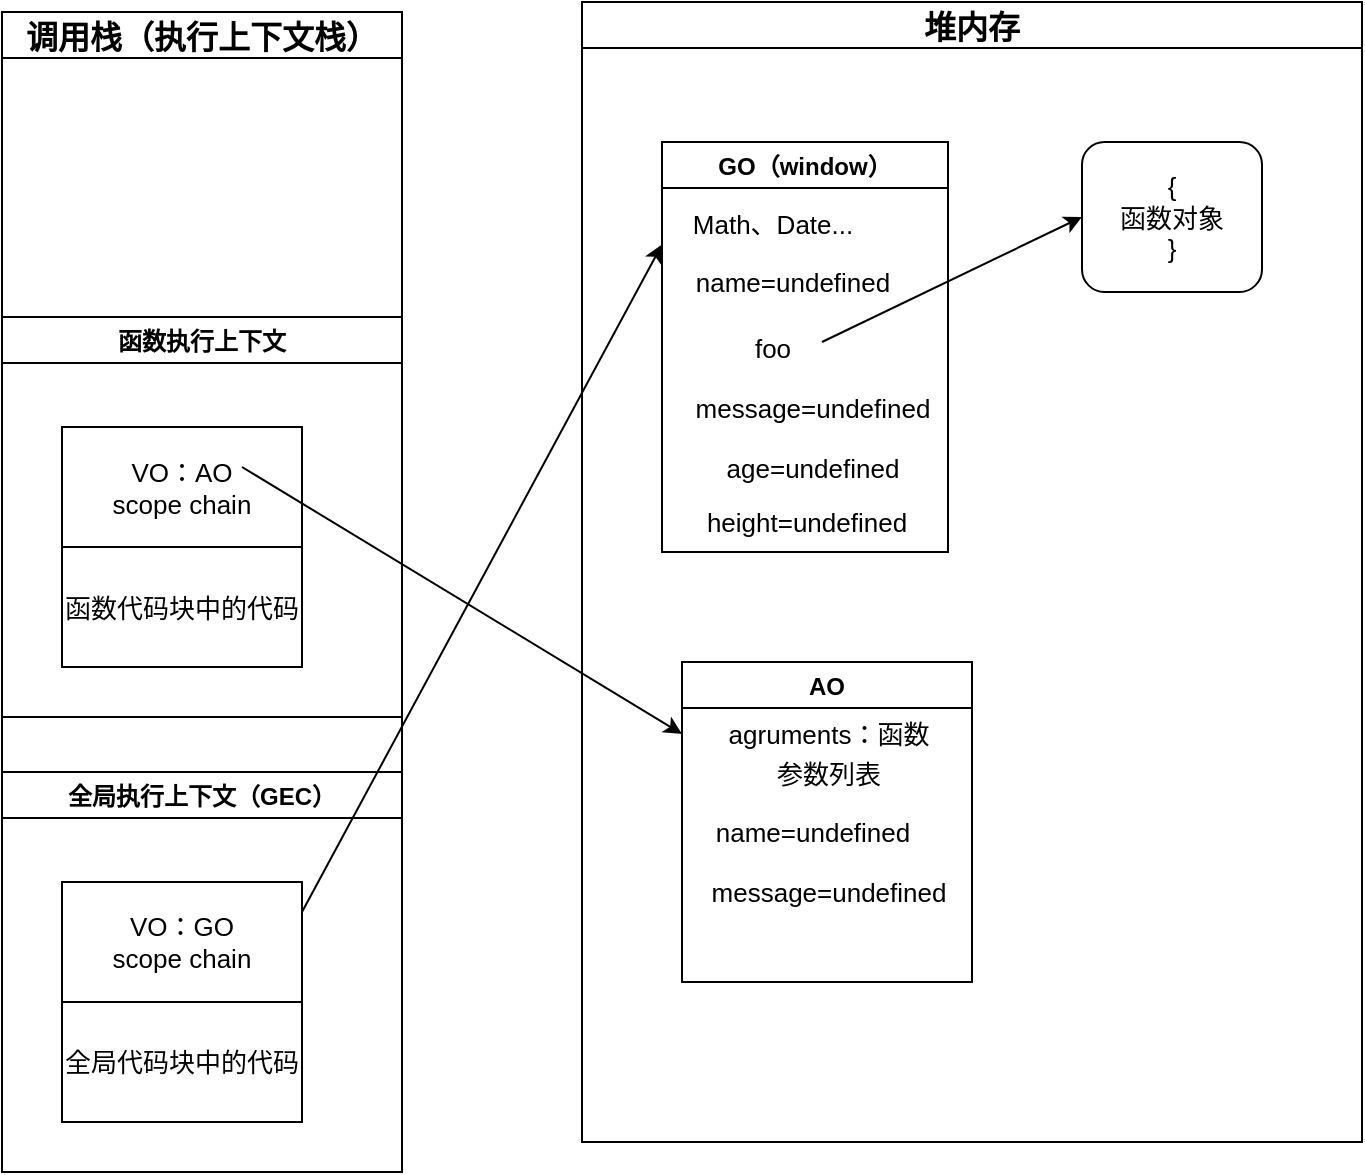 <mxfile>
    <diagram id="mMz_JXIodJzeSs3Pm5KM" name="第 1 页">
        <mxGraphModel dx="1839" dy="669" grid="1" gridSize="10" guides="1" tooltips="1" connect="1" arrows="1" fold="1" page="1" pageScale="1" pageWidth="827" pageHeight="1169" math="0" shadow="0">
            <root>
                <mxCell id="0"/>
                <mxCell id="1" parent="0"/>
                <mxCell id="30" value="调用栈（执行上下文栈）" style="swimlane;fontSize=16;" parent="1" vertex="1">
                    <mxGeometry x="-780" y="95" width="200" height="580" as="geometry"/>
                </mxCell>
                <mxCell id="35" value="全局执行上下文（GEC）" style="swimlane;" parent="30" vertex="1">
                    <mxGeometry y="380" width="200" height="200" as="geometry"/>
                </mxCell>
                <mxCell id="36" value="全局代码块中的代码" style="whiteSpace=wrap;html=1;fontSize=13;" parent="35" vertex="1">
                    <mxGeometry x="30" y="115" width="120" height="60" as="geometry"/>
                </mxCell>
                <mxCell id="37" value="VO：GO&lt;br&gt;scope chain" style="whiteSpace=wrap;html=1;fontSize=13;" parent="35" vertex="1">
                    <mxGeometry x="30" y="55" width="120" height="60" as="geometry"/>
                </mxCell>
                <mxCell id="72" value="函数执行上下文" style="swimlane;" vertex="1" parent="30">
                    <mxGeometry y="152.5" width="200" height="200" as="geometry"/>
                </mxCell>
                <mxCell id="73" value="函数代码块中的代码" style="whiteSpace=wrap;html=1;fontSize=13;" vertex="1" parent="72">
                    <mxGeometry x="30" y="115" width="120" height="60" as="geometry"/>
                </mxCell>
                <mxCell id="74" value="VO：AO&lt;br&gt;scope chain" style="whiteSpace=wrap;html=1;fontSize=13;" vertex="1" parent="72">
                    <mxGeometry x="30" y="55" width="120" height="60" as="geometry"/>
                </mxCell>
                <mxCell id="89" value="" style="endArrow=classic;html=1;" edge="1" parent="72" target="64">
                    <mxGeometry width="50" height="50" relative="1" as="geometry">
                        <mxPoint x="120" y="75" as="sourcePoint"/>
                        <mxPoint x="250" y="12.5" as="targetPoint"/>
                    </mxGeometry>
                </mxCell>
                <mxCell id="31" value="堆内存" style="swimlane;fontSize=16;" parent="1" vertex="1">
                    <mxGeometry x="-490" y="90" width="390" height="570" as="geometry"/>
                </mxCell>
                <mxCell id="33" value="GO（window）" style="swimlane;" parent="31" vertex="1">
                    <mxGeometry x="40" y="70" width="143" height="205" as="geometry">
                        <mxRectangle x="47" y="45" width="130" height="30" as="alternateBounds"/>
                    </mxGeometry>
                </mxCell>
                <mxCell id="34" value="&lt;font style=&quot;font-size: 13px;&quot;&gt;Math、Date...&lt;/font&gt;" style="text;html=1;align=center;verticalAlign=middle;resizable=0;points=[];autosize=1;strokeColor=none;fillColor=none;fontSize=16;" parent="33" vertex="1">
                    <mxGeometry x="5" y="25" width="100" height="30" as="geometry"/>
                </mxCell>
                <mxCell id="41" value="name=undefined" style="text;html=1;align=center;verticalAlign=middle;resizable=0;points=[];autosize=1;strokeColor=none;fillColor=none;fontSize=13;" parent="33" vertex="1">
                    <mxGeometry x="5" y="55" width="120" height="30" as="geometry"/>
                </mxCell>
                <mxCell id="44" value="foo" style="text;html=1;align=center;verticalAlign=middle;resizable=0;points=[];autosize=1;strokeColor=none;fillColor=none;fontSize=13;" parent="33" vertex="1">
                    <mxGeometry x="35" y="87.5" width="40" height="30" as="geometry"/>
                </mxCell>
                <mxCell id="58" value="message=undefined" style="text;html=1;align=center;verticalAlign=middle;resizable=0;points=[];autosize=1;strokeColor=none;fillColor=none;fontSize=13;" parent="33" vertex="1">
                    <mxGeometry x="5" y="117.5" width="140" height="30" as="geometry"/>
                </mxCell>
                <mxCell id="62" value="height=undefined" style="text;html=1;align=center;verticalAlign=middle;resizable=0;points=[];autosize=1;strokeColor=none;fillColor=none;fontSize=13;" vertex="1" parent="33">
                    <mxGeometry x="11.5" y="175" width="120" height="30" as="geometry"/>
                </mxCell>
                <mxCell id="61" value="age=undefined" style="text;html=1;align=center;verticalAlign=middle;resizable=0;points=[];autosize=1;strokeColor=none;fillColor=none;fontSize=13;" vertex="1" parent="33">
                    <mxGeometry x="20" y="147.5" width="110" height="30" as="geometry"/>
                </mxCell>
                <mxCell id="60" value="{&lt;br&gt;函数对象&lt;br&gt;}" style="rounded=1;whiteSpace=wrap;html=1;fontSize=13;" parent="31" vertex="1">
                    <mxGeometry x="250" y="70" width="90" height="75" as="geometry"/>
                </mxCell>
                <mxCell id="59" value="" style="endArrow=classic;html=1;entryX=0;entryY=0.5;entryDx=0;entryDy=0;" parent="31" edge="1" target="60">
                    <mxGeometry width="50" height="50" relative="1" as="geometry">
                        <mxPoint x="120" y="170" as="sourcePoint"/>
                        <mxPoint x="248" y="185" as="targetPoint"/>
                    </mxGeometry>
                </mxCell>
                <mxCell id="64" value="AO" style="swimlane;" vertex="1" parent="31">
                    <mxGeometry x="50" y="330" width="145" height="160" as="geometry">
                        <mxRectangle x="47" y="45" width="130" height="30" as="alternateBounds"/>
                    </mxGeometry>
                </mxCell>
                <mxCell id="65" value="&lt;span style=&quot;font-size: 13px;&quot;&gt;agruments：函数&lt;br&gt;参数列表&lt;/span&gt;" style="text;html=1;align=center;verticalAlign=middle;resizable=0;points=[];autosize=1;strokeColor=none;fillColor=none;fontSize=16;" vertex="1" parent="64">
                    <mxGeometry x="12.5" y="20" width="120" height="50" as="geometry"/>
                </mxCell>
                <mxCell id="66" value="name=undefined" style="text;html=1;align=center;verticalAlign=middle;resizable=0;points=[];autosize=1;strokeColor=none;fillColor=none;fontSize=13;" vertex="1" parent="64">
                    <mxGeometry x="5" y="70" width="120" height="30" as="geometry"/>
                </mxCell>
                <mxCell id="68" value="message=undefined" style="text;html=1;align=center;verticalAlign=middle;resizable=0;points=[];autosize=1;strokeColor=none;fillColor=none;fontSize=13;" vertex="1" parent="64">
                    <mxGeometry x="2.5" y="100" width="140" height="30" as="geometry"/>
                </mxCell>
                <mxCell id="39" style="edgeStyle=none;html=1;exitX=1;exitY=0.25;exitDx=0;exitDy=0;entryX=0;entryY=0.25;entryDx=0;entryDy=0;fontSize=13;" parent="1" source="37" target="33" edge="1">
                    <mxGeometry relative="1" as="geometry"/>
                </mxCell>
            </root>
        </mxGraphModel>
    </diagram>
</mxfile>